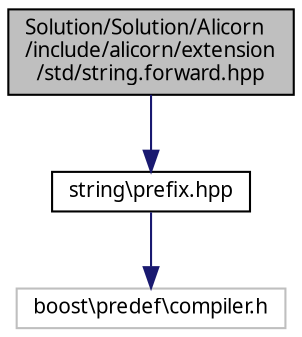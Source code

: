 digraph "Solution/Solution/Alicorn/include/alicorn/extension/std/string.forward.hpp"
{
 // INTERACTIVE_SVG=YES
  edge [fontname="Verdana",fontsize="10",labelfontname="Verdana",labelfontsize="10"];
  node [fontname="Verdana",fontsize="10",shape=record];
  Node1 [label="Solution/Solution/Alicorn\l/include/alicorn/extension\l/std/string.forward.hpp",height=0.2,width=0.4,color="black", fillcolor="grey75", style="filled", fontcolor="black"];
  Node1 -> Node2 [color="midnightblue",fontsize="10",style="solid",fontname="Verdana"];
  Node2 [label="string\\prefix.hpp",height=0.2,width=0.4,color="black", fillcolor="white", style="filled",URL="$a00306_source.html"];
  Node2 -> Node3 [color="midnightblue",fontsize="10",style="solid",fontname="Verdana"];
  Node3 [label="boost\\predef\\compiler.h",height=0.2,width=0.4,color="grey75", fillcolor="white", style="filled"];
}
